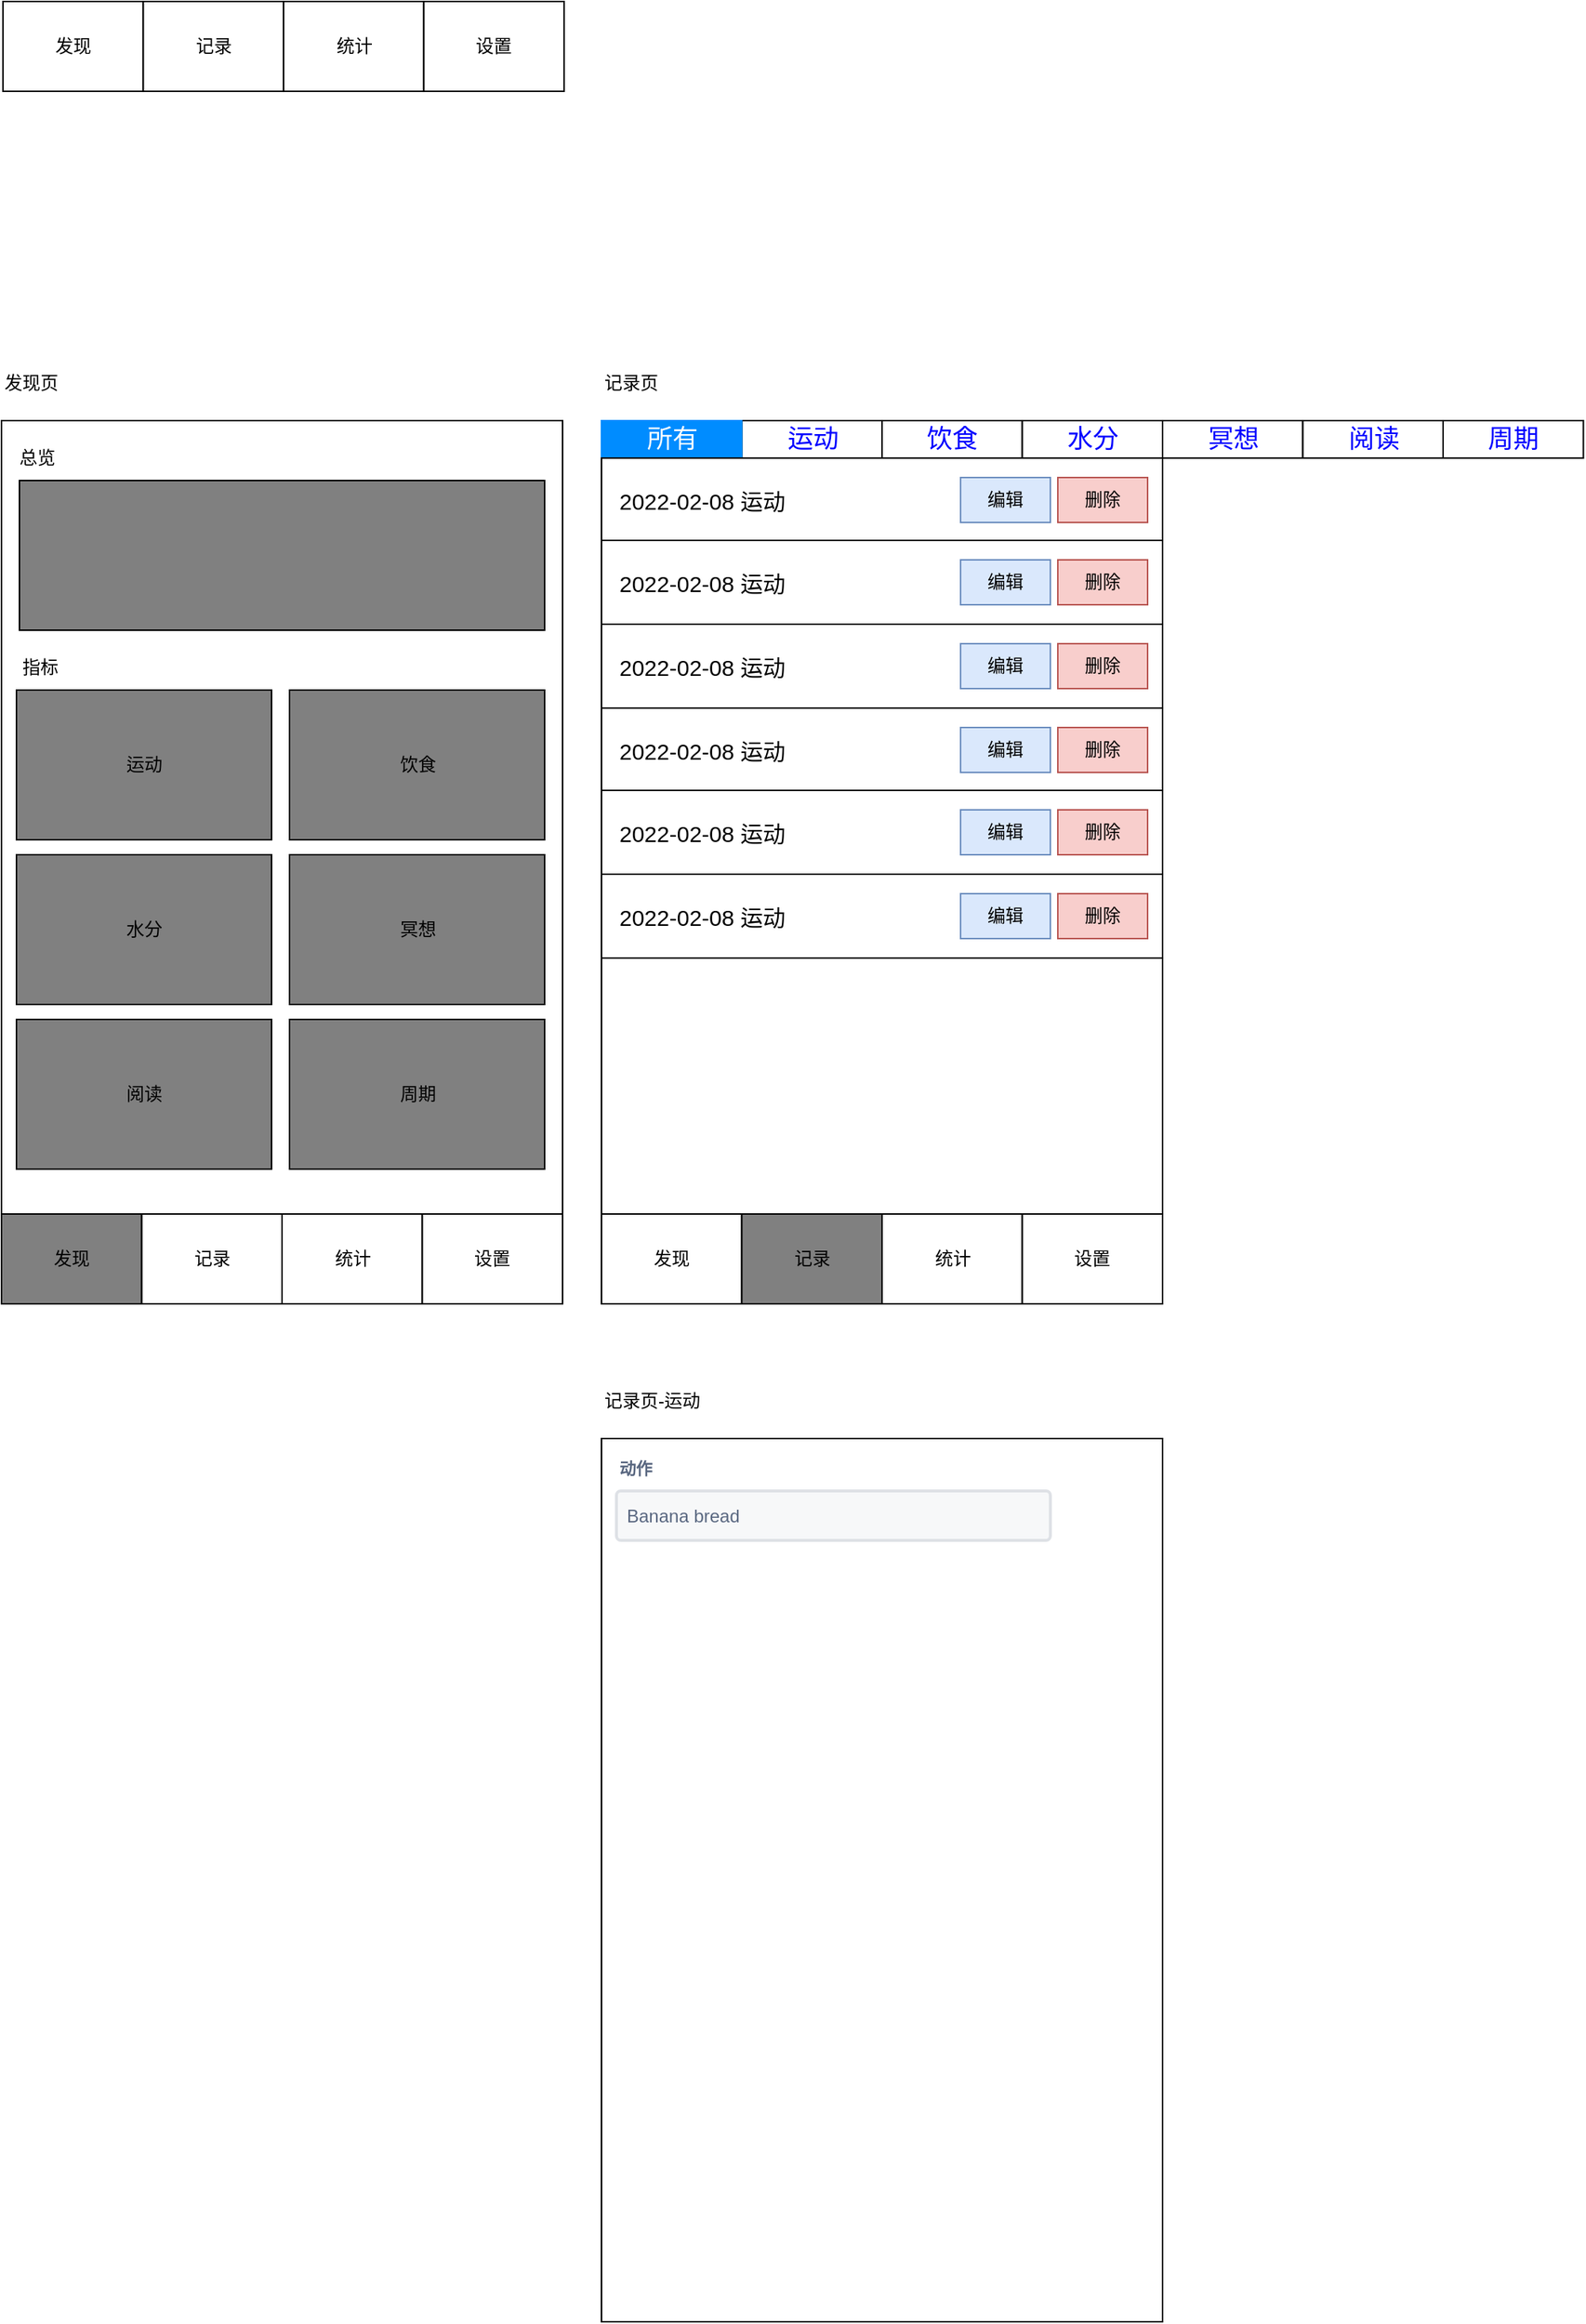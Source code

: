 <mxfile version="16.5.3" type="github">
  <diagram id="LeYQS3eegEFGrXKFrih5" name="Page-1">
    <mxGraphModel dx="1547" dy="1280" grid="1" gridSize="10" guides="1" tooltips="1" connect="1" arrows="1" fold="1" page="0" pageScale="1" pageWidth="1169" pageHeight="827" math="0" shadow="0">
      <root>
        <mxCell id="0" />
        <mxCell id="1" parent="0" />
        <mxCell id="SfUjTuaE5shy0dRNEBml-44" value="" style="rounded=0;whiteSpace=wrap;html=1;" vertex="1" parent="1">
          <mxGeometry x="440" y="40" width="375" height="590" as="geometry" />
        </mxCell>
        <mxCell id="SfUjTuaE5shy0dRNEBml-66" value="运动" style="strokeColor=inherit;fillColor=inherit;gradientColor=inherit;strokeWidth=1;shadow=0;dashed=0;align=center;html=1;shape=mxgraph.mockup.text.rrect;rSize=0;fontSize=17;fontColor=#0000ff;rounded=0;" vertex="1" parent="1">
          <mxGeometry x="533.75" y="40" width="93.75" height="25" as="geometry" />
        </mxCell>
        <mxCell id="SfUjTuaE5shy0dRNEBml-24" value="" style="rounded=0;whiteSpace=wrap;html=1;" vertex="1" parent="1">
          <mxGeometry x="39" y="40" width="375" height="590" as="geometry" />
        </mxCell>
        <mxCell id="SfUjTuaE5shy0dRNEBml-26" value="发现页" style="text;html=1;strokeColor=none;fillColor=none;align=left;verticalAlign=middle;whiteSpace=wrap;rounded=0;" vertex="1" parent="1">
          <mxGeometry x="39" width="60" height="30" as="geometry" />
        </mxCell>
        <mxCell id="SfUjTuaE5shy0dRNEBml-32" value="总览" style="text;html=1;strokeColor=none;fillColor=none;align=left;verticalAlign=middle;whiteSpace=wrap;rounded=0;" vertex="1" parent="1">
          <mxGeometry x="49" y="50" width="60" height="30" as="geometry" />
        </mxCell>
        <mxCell id="SfUjTuaE5shy0dRNEBml-33" value="" style="rounded=0;whiteSpace=wrap;html=1;fillColor=#808080;" vertex="1" parent="1">
          <mxGeometry x="51" y="80" width="351" height="100" as="geometry" />
        </mxCell>
        <mxCell id="SfUjTuaE5shy0dRNEBml-34" value="指标" style="text;html=1;strokeColor=none;fillColor=none;align=left;verticalAlign=middle;whiteSpace=wrap;rounded=0;" vertex="1" parent="1">
          <mxGeometry x="51" y="190" width="60" height="30" as="geometry" />
        </mxCell>
        <mxCell id="SfUjTuaE5shy0dRNEBml-35" value="运动" style="rounded=0;whiteSpace=wrap;html=1;fillColor=#808080;" vertex="1" parent="1">
          <mxGeometry x="49" y="220" width="170.5" height="100" as="geometry" />
        </mxCell>
        <mxCell id="SfUjTuaE5shy0dRNEBml-36" value="饮食" style="rounded=0;whiteSpace=wrap;html=1;fillColor=#808080;" vertex="1" parent="1">
          <mxGeometry x="231.5" y="220" width="170.5" height="100" as="geometry" />
        </mxCell>
        <mxCell id="SfUjTuaE5shy0dRNEBml-37" value="水分" style="rounded=0;whiteSpace=wrap;html=1;fillColor=#808080;" vertex="1" parent="1">
          <mxGeometry x="49" y="330" width="170.5" height="100" as="geometry" />
        </mxCell>
        <mxCell id="SfUjTuaE5shy0dRNEBml-38" value="冥想" style="rounded=0;whiteSpace=wrap;html=1;fillColor=#808080;" vertex="1" parent="1">
          <mxGeometry x="231.5" y="330" width="170.5" height="100" as="geometry" />
        </mxCell>
        <mxCell id="SfUjTuaE5shy0dRNEBml-39" value="阅读" style="rounded=0;whiteSpace=wrap;html=1;fillColor=#808080;" vertex="1" parent="1">
          <mxGeometry x="49" y="440" width="170.5" height="100" as="geometry" />
        </mxCell>
        <mxCell id="SfUjTuaE5shy0dRNEBml-40" value="周期" style="rounded=0;whiteSpace=wrap;html=1;fillColor=#808080;" vertex="1" parent="1">
          <mxGeometry x="231.5" y="440" width="170.5" height="100" as="geometry" />
        </mxCell>
        <mxCell id="SfUjTuaE5shy0dRNEBml-41" value="" style="group" vertex="1" connectable="0" parent="1">
          <mxGeometry x="39" y="570" width="375" height="60" as="geometry" />
        </mxCell>
        <mxCell id="SfUjTuaE5shy0dRNEBml-27" value="发现" style="rounded=0;whiteSpace=wrap;html=1;fillColor=#808080;" vertex="1" parent="SfUjTuaE5shy0dRNEBml-41">
          <mxGeometry width="93.75" height="60" as="geometry" />
        </mxCell>
        <mxCell id="SfUjTuaE5shy0dRNEBml-29" value="记录" style="rounded=0;whiteSpace=wrap;html=1;" vertex="1" parent="SfUjTuaE5shy0dRNEBml-41">
          <mxGeometry x="93.75" width="93.75" height="60" as="geometry" />
        </mxCell>
        <mxCell id="SfUjTuaE5shy0dRNEBml-30" value="统计" style="rounded=0;whiteSpace=wrap;html=1;" vertex="1" parent="SfUjTuaE5shy0dRNEBml-41">
          <mxGeometry x="187.5" width="93.75" height="60" as="geometry" />
        </mxCell>
        <mxCell id="SfUjTuaE5shy0dRNEBml-31" value="设置" style="rounded=0;whiteSpace=wrap;html=1;" vertex="1" parent="SfUjTuaE5shy0dRNEBml-41">
          <mxGeometry x="281.25" width="93.75" height="60" as="geometry" />
        </mxCell>
        <mxCell id="SfUjTuaE5shy0dRNEBml-45" value="记录页" style="text;html=1;strokeColor=none;fillColor=none;align=left;verticalAlign=middle;whiteSpace=wrap;rounded=0;" vertex="1" parent="1">
          <mxGeometry x="440" width="60" height="30" as="geometry" />
        </mxCell>
        <mxCell id="SfUjTuaE5shy0dRNEBml-60" value="" style="group" vertex="1" connectable="0" parent="1">
          <mxGeometry x="440" y="570" width="375" height="60" as="geometry" />
        </mxCell>
        <mxCell id="SfUjTuaE5shy0dRNEBml-61" value="发现" style="rounded=0;whiteSpace=wrap;html=1;" vertex="1" parent="SfUjTuaE5shy0dRNEBml-60">
          <mxGeometry width="93.75" height="60" as="geometry" />
        </mxCell>
        <mxCell id="SfUjTuaE5shy0dRNEBml-62" value="记录" style="rounded=0;whiteSpace=wrap;html=1;fillColor=#808080;" vertex="1" parent="SfUjTuaE5shy0dRNEBml-60">
          <mxGeometry x="93.75" width="93.75" height="60" as="geometry" />
        </mxCell>
        <mxCell id="SfUjTuaE5shy0dRNEBml-63" value="统计" style="rounded=0;whiteSpace=wrap;html=1;" vertex="1" parent="SfUjTuaE5shy0dRNEBml-60">
          <mxGeometry x="187.5" width="93.75" height="60" as="geometry" />
        </mxCell>
        <mxCell id="SfUjTuaE5shy0dRNEBml-64" value="设置" style="rounded=0;whiteSpace=wrap;html=1;" vertex="1" parent="SfUjTuaE5shy0dRNEBml-60">
          <mxGeometry x="281.25" width="93.75" height="60" as="geometry" />
        </mxCell>
        <mxCell id="SfUjTuaE5shy0dRNEBml-71" value="冥想" style="strokeColor=inherit;fillColor=inherit;gradientColor=inherit;strokeWidth=1;shadow=0;dashed=0;align=center;html=1;shape=mxgraph.mockup.text.rrect;rSize=0;fontSize=17;fontColor=#0000ff;rounded=0;" vertex="1" parent="1">
          <mxGeometry x="815" y="40" width="93.75" height="25" as="geometry" />
        </mxCell>
        <mxCell id="SfUjTuaE5shy0dRNEBml-72" value="阅读" style="strokeColor=inherit;fillColor=inherit;gradientColor=inherit;strokeWidth=1;shadow=0;dashed=0;align=center;html=1;shape=mxgraph.mockup.text.rrect;rSize=0;fontSize=17;fontColor=#0000ff;rounded=0;" vertex="1" parent="1">
          <mxGeometry x="908.75" y="40" width="93.75" height="25" as="geometry" />
        </mxCell>
        <mxCell id="SfUjTuaE5shy0dRNEBml-73" value="周期" style="strokeColor=inherit;fillColor=inherit;gradientColor=inherit;strokeWidth=1;shadow=0;dashed=0;align=center;html=1;shape=mxgraph.mockup.text.rrect;rSize=0;fontSize=17;fontColor=#0000ff;rounded=0;" vertex="1" parent="1">
          <mxGeometry x="1002.5" y="40" width="93.75" height="25" as="geometry" />
        </mxCell>
        <mxCell id="SfUjTuaE5shy0dRNEBml-67" value="饮食" style="strokeColor=inherit;fillColor=inherit;gradientColor=inherit;strokeWidth=1;shadow=0;dashed=0;align=center;html=1;shape=mxgraph.mockup.text.rrect;rSize=0;fontSize=17;fontColor=#0000ff;rounded=0;" vertex="1" parent="1">
          <mxGeometry x="627.5" y="40" width="93.75" height="25" as="geometry" />
        </mxCell>
        <mxCell id="SfUjTuaE5shy0dRNEBml-68" value="水分" style="strokeColor=inherit;fillColor=inherit;gradientColor=inherit;strokeWidth=1;shadow=0;dashed=0;align=center;html=1;shape=mxgraph.mockup.text.rrect;rSize=0;fontSize=17;fontColor=#0000ff;rounded=0;" vertex="1" parent="1">
          <mxGeometry x="721.25" y="40" width="93.75" height="25" as="geometry" />
        </mxCell>
        <mxCell id="SfUjTuaE5shy0dRNEBml-69" value="所有" style="strokeWidth=1;shadow=0;dashed=0;align=center;html=1;shape=mxgraph.mockup.text.rrect;rSize=0;fontSize=17;fontColor=#ffffff;fillColor=#008cff;strokeColor=#008cff;rounded=0;" vertex="1" parent="1">
          <mxGeometry x="440" y="40" width="93.75" height="25" as="geometry" />
        </mxCell>
        <mxCell id="SfUjTuaE5shy0dRNEBml-92" value="" style="group" vertex="1" connectable="0" parent="1">
          <mxGeometry x="40" y="-240" width="375" height="60" as="geometry" />
        </mxCell>
        <mxCell id="SfUjTuaE5shy0dRNEBml-93" value="发现" style="rounded=0;whiteSpace=wrap;html=1;" vertex="1" parent="SfUjTuaE5shy0dRNEBml-92">
          <mxGeometry width="93.75" height="60" as="geometry" />
        </mxCell>
        <mxCell id="SfUjTuaE5shy0dRNEBml-94" value="记录" style="rounded=0;whiteSpace=wrap;html=1;" vertex="1" parent="SfUjTuaE5shy0dRNEBml-92">
          <mxGeometry x="93.75" width="93.75" height="60" as="geometry" />
        </mxCell>
        <mxCell id="SfUjTuaE5shy0dRNEBml-95" value="统计" style="rounded=0;whiteSpace=wrap;html=1;" vertex="1" parent="SfUjTuaE5shy0dRNEBml-92">
          <mxGeometry x="187.5" width="93.75" height="60" as="geometry" />
        </mxCell>
        <mxCell id="SfUjTuaE5shy0dRNEBml-96" value="设置" style="rounded=0;whiteSpace=wrap;html=1;" vertex="1" parent="SfUjTuaE5shy0dRNEBml-92">
          <mxGeometry x="281.25" width="93.75" height="60" as="geometry" />
        </mxCell>
        <mxCell id="SfUjTuaE5shy0dRNEBml-103" value="" style="group" vertex="1" connectable="0" parent="1">
          <mxGeometry x="440" y="65" width="375" height="56" as="geometry" />
        </mxCell>
        <mxCell id="SfUjTuaE5shy0dRNEBml-98" value="2022-02-08 运动" style="dashed=0;shape=rect;verticalLabelPosition=middle;align=left;verticalAlign=middle;fontSize=15;spacingLeft=10;rounded=0;" vertex="1" parent="SfUjTuaE5shy0dRNEBml-103">
          <mxGeometry width="375" height="56" as="geometry" />
        </mxCell>
        <mxCell id="SfUjTuaE5shy0dRNEBml-101" value="删除" style="text;html=1;strokeColor=#b85450;fillColor=#f8cecc;align=center;verticalAlign=middle;whiteSpace=wrap;rounded=0;" vertex="1" parent="SfUjTuaE5shy0dRNEBml-103">
          <mxGeometry x="305" y="13" width="60" height="30" as="geometry" />
        </mxCell>
        <mxCell id="SfUjTuaE5shy0dRNEBml-102" value="编辑" style="text;html=1;strokeColor=#6c8ebf;fillColor=#dae8fc;align=center;verticalAlign=middle;whiteSpace=wrap;rounded=0;" vertex="1" parent="SfUjTuaE5shy0dRNEBml-103">
          <mxGeometry x="240" y="13" width="60" height="30" as="geometry" />
        </mxCell>
        <mxCell id="SfUjTuaE5shy0dRNEBml-104" value="" style="group" vertex="1" connectable="0" parent="1">
          <mxGeometry x="440" y="120" width="375" height="56" as="geometry" />
        </mxCell>
        <mxCell id="SfUjTuaE5shy0dRNEBml-105" value="2022-02-08 运动" style="dashed=0;shape=rect;verticalLabelPosition=middle;align=left;verticalAlign=middle;fontSize=15;spacingLeft=10;rounded=0;" vertex="1" parent="SfUjTuaE5shy0dRNEBml-104">
          <mxGeometry width="375" height="56" as="geometry" />
        </mxCell>
        <mxCell id="SfUjTuaE5shy0dRNEBml-106" value="删除" style="text;html=1;strokeColor=#b85450;fillColor=#f8cecc;align=center;verticalAlign=middle;whiteSpace=wrap;rounded=0;" vertex="1" parent="SfUjTuaE5shy0dRNEBml-104">
          <mxGeometry x="305" y="13" width="60" height="30" as="geometry" />
        </mxCell>
        <mxCell id="SfUjTuaE5shy0dRNEBml-107" value="编辑" style="text;html=1;strokeColor=#6c8ebf;fillColor=#dae8fc;align=center;verticalAlign=middle;whiteSpace=wrap;rounded=0;" vertex="1" parent="SfUjTuaE5shy0dRNEBml-104">
          <mxGeometry x="240" y="13" width="60" height="30" as="geometry" />
        </mxCell>
        <mxCell id="SfUjTuaE5shy0dRNEBml-112" value="" style="group" vertex="1" connectable="0" parent="1">
          <mxGeometry x="440" y="176" width="375" height="56" as="geometry" />
        </mxCell>
        <mxCell id="SfUjTuaE5shy0dRNEBml-113" value="2022-02-08 运动" style="dashed=0;shape=rect;verticalLabelPosition=middle;align=left;verticalAlign=middle;fontSize=15;spacingLeft=10;rounded=0;" vertex="1" parent="SfUjTuaE5shy0dRNEBml-112">
          <mxGeometry width="375" height="56" as="geometry" />
        </mxCell>
        <mxCell id="SfUjTuaE5shy0dRNEBml-114" value="删除" style="text;html=1;strokeColor=#b85450;fillColor=#f8cecc;align=center;verticalAlign=middle;whiteSpace=wrap;rounded=0;" vertex="1" parent="SfUjTuaE5shy0dRNEBml-112">
          <mxGeometry x="305" y="13" width="60" height="30" as="geometry" />
        </mxCell>
        <mxCell id="SfUjTuaE5shy0dRNEBml-115" value="编辑" style="text;html=1;strokeColor=#6c8ebf;fillColor=#dae8fc;align=center;verticalAlign=middle;whiteSpace=wrap;rounded=0;" vertex="1" parent="SfUjTuaE5shy0dRNEBml-112">
          <mxGeometry x="240" y="13" width="60" height="30" as="geometry" />
        </mxCell>
        <mxCell id="SfUjTuaE5shy0dRNEBml-116" value="" style="group" vertex="1" connectable="0" parent="1">
          <mxGeometry x="440" y="232" width="375" height="56" as="geometry" />
        </mxCell>
        <mxCell id="SfUjTuaE5shy0dRNEBml-117" value="2022-02-08 运动" style="dashed=0;shape=rect;verticalLabelPosition=middle;align=left;verticalAlign=middle;fontSize=15;spacingLeft=10;rounded=0;" vertex="1" parent="SfUjTuaE5shy0dRNEBml-116">
          <mxGeometry width="375" height="56" as="geometry" />
        </mxCell>
        <mxCell id="SfUjTuaE5shy0dRNEBml-118" value="删除" style="text;html=1;strokeColor=#b85450;fillColor=#f8cecc;align=center;verticalAlign=middle;whiteSpace=wrap;rounded=0;" vertex="1" parent="SfUjTuaE5shy0dRNEBml-116">
          <mxGeometry x="305" y="13" width="60" height="30" as="geometry" />
        </mxCell>
        <mxCell id="SfUjTuaE5shy0dRNEBml-119" value="编辑" style="text;html=1;strokeColor=#6c8ebf;fillColor=#dae8fc;align=center;verticalAlign=middle;whiteSpace=wrap;rounded=0;" vertex="1" parent="SfUjTuaE5shy0dRNEBml-116">
          <mxGeometry x="240" y="13" width="60" height="30" as="geometry" />
        </mxCell>
        <mxCell id="SfUjTuaE5shy0dRNEBml-120" value="" style="group" vertex="1" connectable="0" parent="1">
          <mxGeometry x="440" y="287" width="375" height="56" as="geometry" />
        </mxCell>
        <mxCell id="SfUjTuaE5shy0dRNEBml-121" value="2022-02-08 运动" style="dashed=0;shape=rect;verticalLabelPosition=middle;align=left;verticalAlign=middle;fontSize=15;spacingLeft=10;rounded=0;" vertex="1" parent="SfUjTuaE5shy0dRNEBml-120">
          <mxGeometry width="375" height="56" as="geometry" />
        </mxCell>
        <mxCell id="SfUjTuaE5shy0dRNEBml-122" value="删除" style="text;html=1;strokeColor=#b85450;fillColor=#f8cecc;align=center;verticalAlign=middle;whiteSpace=wrap;rounded=0;" vertex="1" parent="SfUjTuaE5shy0dRNEBml-120">
          <mxGeometry x="305" y="13" width="60" height="30" as="geometry" />
        </mxCell>
        <mxCell id="SfUjTuaE5shy0dRNEBml-123" value="编辑" style="text;html=1;strokeColor=#6c8ebf;fillColor=#dae8fc;align=center;verticalAlign=middle;whiteSpace=wrap;rounded=0;" vertex="1" parent="SfUjTuaE5shy0dRNEBml-120">
          <mxGeometry x="240" y="13" width="60" height="30" as="geometry" />
        </mxCell>
        <mxCell id="SfUjTuaE5shy0dRNEBml-124" value="" style="group" vertex="1" connectable="0" parent="1">
          <mxGeometry x="440" y="343" width="375" height="56" as="geometry" />
        </mxCell>
        <mxCell id="SfUjTuaE5shy0dRNEBml-125" value="2022-02-08 运动" style="dashed=0;shape=rect;verticalLabelPosition=middle;align=left;verticalAlign=middle;fontSize=15;spacingLeft=10;rounded=0;" vertex="1" parent="SfUjTuaE5shy0dRNEBml-124">
          <mxGeometry width="375" height="56" as="geometry" />
        </mxCell>
        <mxCell id="SfUjTuaE5shy0dRNEBml-126" value="删除" style="text;html=1;strokeColor=#b85450;fillColor=#f8cecc;align=center;verticalAlign=middle;whiteSpace=wrap;rounded=0;" vertex="1" parent="SfUjTuaE5shy0dRNEBml-124">
          <mxGeometry x="305" y="13" width="60" height="30" as="geometry" />
        </mxCell>
        <mxCell id="SfUjTuaE5shy0dRNEBml-127" value="编辑" style="text;html=1;strokeColor=#6c8ebf;fillColor=#dae8fc;align=center;verticalAlign=middle;whiteSpace=wrap;rounded=0;" vertex="1" parent="SfUjTuaE5shy0dRNEBml-124">
          <mxGeometry x="240" y="13" width="60" height="30" as="geometry" />
        </mxCell>
        <mxCell id="SfUjTuaE5shy0dRNEBml-128" value="记录页-运动" style="text;html=1;strokeColor=none;fillColor=none;align=left;verticalAlign=middle;whiteSpace=wrap;rounded=0;" vertex="1" parent="1">
          <mxGeometry x="440" y="680" width="100" height="30" as="geometry" />
        </mxCell>
        <mxCell id="SfUjTuaE5shy0dRNEBml-130" value="" style="rounded=0;whiteSpace=wrap;html=1;" vertex="1" parent="1">
          <mxGeometry x="440" y="720" width="375" height="590" as="geometry" />
        </mxCell>
        <mxCell id="SfUjTuaE5shy0dRNEBml-131" value="动作" style="fillColor=none;strokeColor=none;html=1;fontSize=11;fontStyle=0;align=left;fontColor=#596780;fontStyle=1;fontSize=11;rounded=0;" vertex="1" parent="1">
          <mxGeometry x="450" y="730" width="240" height="20" as="geometry" />
        </mxCell>
        <mxCell id="SfUjTuaE5shy0dRNEBml-132" value="Banana bread" style="rounded=1;arcSize=9;fillColor=#F7F8F9;align=left;spacingLeft=5;strokeColor=#DEE1E6;html=1;strokeWidth=2;fontColor=#596780;fontSize=12" vertex="1" parent="1">
          <mxGeometry x="450" y="755" width="290" height="33" as="geometry" />
        </mxCell>
      </root>
    </mxGraphModel>
  </diagram>
</mxfile>
